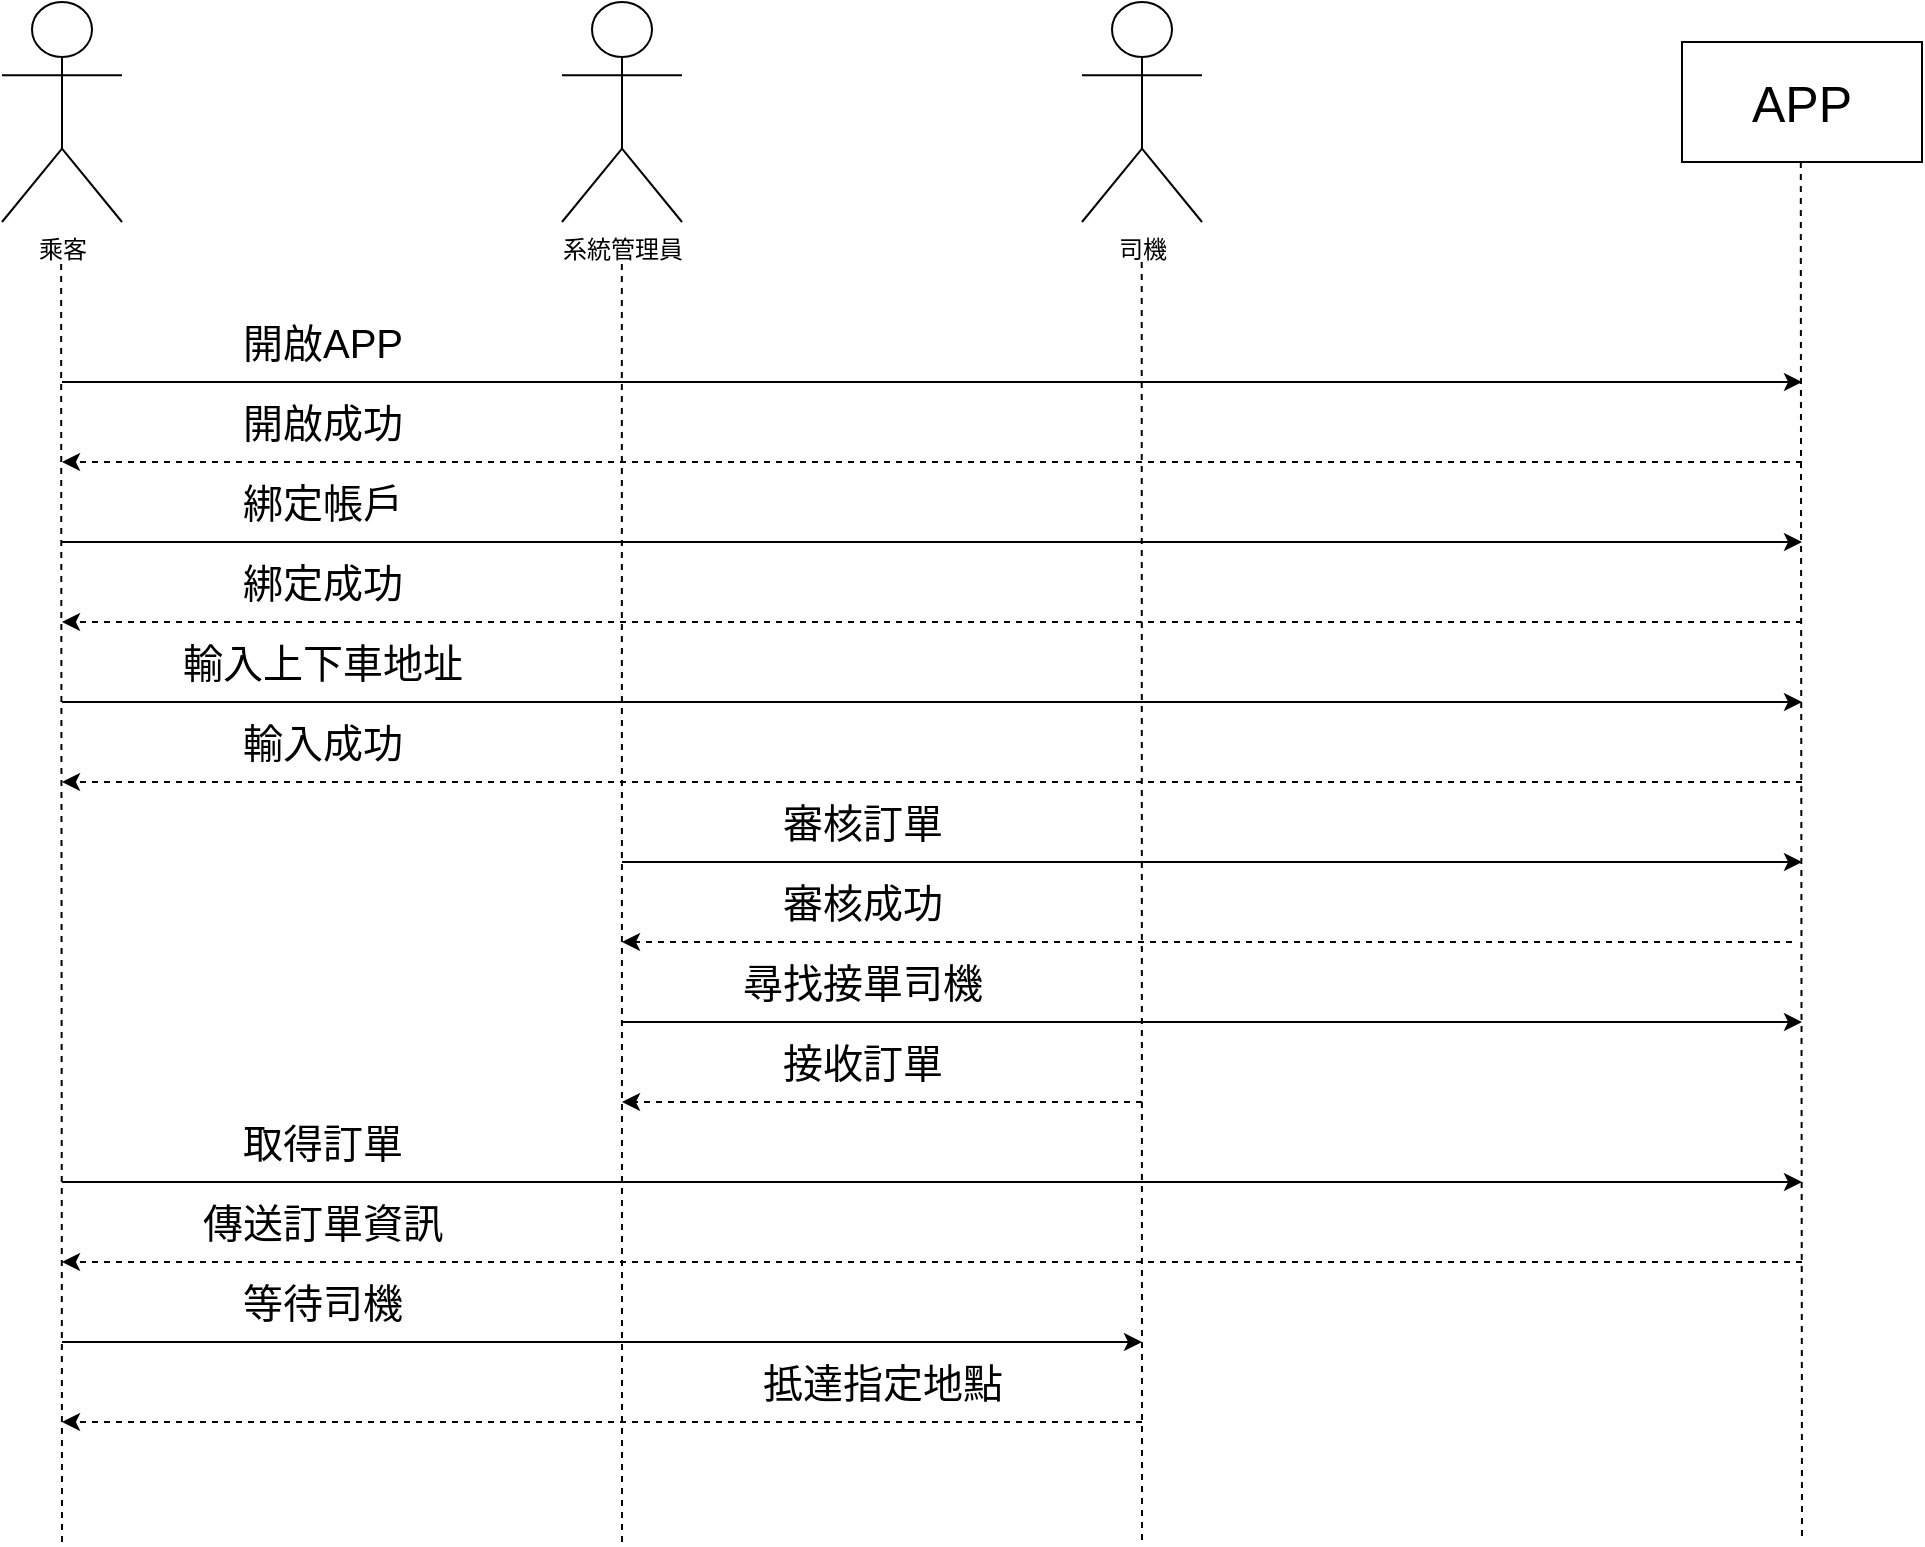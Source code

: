 <mxfile>
    <diagram id="Mip01cM4Fly_g3URmbyJ" name="第1頁">
        <mxGraphModel dx="1011" dy="509" grid="1" gridSize="10" guides="1" tooltips="1" connect="1" arrows="1" fold="1" page="0" pageScale="1" pageWidth="1169" pageHeight="827" math="0" shadow="0">
            <root>
                <mxCell id="0"/>
                <mxCell id="1" parent="0"/>
                <mxCell id="2" value="乘客" style="shape=umlActor;verticalLabelPosition=bottom;verticalAlign=top;html=1;outlineConnect=0;" parent="1" vertex="1">
                    <mxGeometry x="70" y="70" width="60" height="110" as="geometry"/>
                </mxCell>
                <mxCell id="3" value="&lt;font style=&quot;font-size: 25px;&quot;&gt;APP&lt;/font&gt;" style="rounded=0;whiteSpace=wrap;html=1;" parent="1" vertex="1">
                    <mxGeometry x="910" y="90" width="120" height="60" as="geometry"/>
                </mxCell>
                <mxCell id="10" value="" style="endArrow=classic;html=1;fontSize=25;" parent="1" edge="1">
                    <mxGeometry width="50" height="50" relative="1" as="geometry">
                        <mxPoint x="100" y="260" as="sourcePoint"/>
                        <mxPoint x="970" y="260" as="targetPoint"/>
                    </mxGeometry>
                </mxCell>
                <mxCell id="14" value="開啟APP" style="edgeLabel;html=1;align=center;verticalAlign=middle;resizable=0;points=[];fontSize=20;" parent="10" vertex="1" connectable="0">
                    <mxGeometry x="-0.73" relative="1" as="geometry">
                        <mxPoint x="12" y="-20" as="offset"/>
                    </mxGeometry>
                </mxCell>
                <mxCell id="13" value="" style="endArrow=classic;html=1;fontSize=25;dashed=1;" parent="1" edge="1">
                    <mxGeometry width="50" height="50" relative="1" as="geometry">
                        <mxPoint x="970" y="300" as="sourcePoint"/>
                        <mxPoint x="100" y="300" as="targetPoint"/>
                    </mxGeometry>
                </mxCell>
                <mxCell id="16" value="開啟成功" style="edgeLabel;html=1;align=center;verticalAlign=middle;resizable=0;points=[];fontSize=20;" parent="1" vertex="1" connectable="0">
                    <mxGeometry x="230.0" y="280" as="geometry"/>
                </mxCell>
                <mxCell id="17" value="" style="endArrow=classic;html=1;fontSize=25;" parent="1" edge="1">
                    <mxGeometry width="50" height="50" relative="1" as="geometry">
                        <mxPoint x="100" y="340" as="sourcePoint"/>
                        <mxPoint x="970" y="340" as="targetPoint"/>
                    </mxGeometry>
                </mxCell>
                <mxCell id="18" value="綁定帳戶" style="edgeLabel;html=1;align=center;verticalAlign=middle;resizable=0;points=[];fontSize=20;" parent="17" vertex="1" connectable="0">
                    <mxGeometry x="-0.73" relative="1" as="geometry">
                        <mxPoint x="12" y="-20" as="offset"/>
                    </mxGeometry>
                </mxCell>
                <mxCell id="20" value="" style="endArrow=classic;html=1;fontSize=25;dashed=1;" parent="1" edge="1">
                    <mxGeometry width="50" height="50" relative="1" as="geometry">
                        <mxPoint x="970" y="380" as="sourcePoint"/>
                        <mxPoint x="100" y="380" as="targetPoint"/>
                    </mxGeometry>
                </mxCell>
                <mxCell id="21" value="綁定成功" style="edgeLabel;html=1;align=center;verticalAlign=middle;resizable=0;points=[];fontSize=20;" parent="1" vertex="1" connectable="0">
                    <mxGeometry x="230.001" y="360" as="geometry"/>
                </mxCell>
                <mxCell id="22" value="" style="endArrow=classic;html=1;fontSize=25;" parent="1" edge="1">
                    <mxGeometry width="50" height="50" relative="1" as="geometry">
                        <mxPoint x="100" y="420" as="sourcePoint"/>
                        <mxPoint x="970" y="420" as="targetPoint"/>
                    </mxGeometry>
                </mxCell>
                <mxCell id="23" value="輸入上下車地址" style="edgeLabel;html=1;align=center;verticalAlign=middle;resizable=0;points=[];fontSize=20;" parent="22" vertex="1" connectable="0">
                    <mxGeometry x="-0.73" relative="1" as="geometry">
                        <mxPoint x="12" y="-20" as="offset"/>
                    </mxGeometry>
                </mxCell>
                <mxCell id="29" value="" style="endArrow=classic;html=1;fontSize=25;dashed=1;" parent="1" edge="1">
                    <mxGeometry width="50" height="50" relative="1" as="geometry">
                        <mxPoint x="970" y="460" as="sourcePoint"/>
                        <mxPoint x="100" y="460" as="targetPoint"/>
                    </mxGeometry>
                </mxCell>
                <mxCell id="31" value="輸入成功" style="edgeLabel;html=1;align=center;verticalAlign=middle;resizable=0;points=[];fontSize=20;" parent="1" vertex="1" connectable="0">
                    <mxGeometry x="230.001" y="440" as="geometry"/>
                </mxCell>
                <mxCell id="33" value="系統管理員" style="shape=umlActor;verticalLabelPosition=bottom;verticalAlign=top;html=1;outlineConnect=0;" parent="1" vertex="1">
                    <mxGeometry x="350" y="70" width="60" height="110" as="geometry"/>
                </mxCell>
                <mxCell id="39" value="" style="endArrow=classic;html=1;fontSize=25;dashed=1;" parent="1" edge="1">
                    <mxGeometry width="50" height="50" relative="1" as="geometry">
                        <mxPoint x="965" y="540" as="sourcePoint"/>
                        <mxPoint x="380" y="540" as="targetPoint"/>
                    </mxGeometry>
                </mxCell>
                <mxCell id="46" value="司機" style="shape=umlActor;verticalLabelPosition=bottom;verticalAlign=top;html=1;outlineConnect=0;" parent="1" vertex="1">
                    <mxGeometry x="610" y="70" width="60" height="110" as="geometry"/>
                </mxCell>
                <mxCell id="36" value="" style="endArrow=classic;html=1;fontSize=25;fontStyle=1" parent="1" edge="1">
                    <mxGeometry width="50" height="50" relative="1" as="geometry">
                        <mxPoint x="380" y="500" as="sourcePoint"/>
                        <mxPoint x="970" y="500" as="targetPoint"/>
                    </mxGeometry>
                </mxCell>
                <mxCell id="47" value="審核成功" style="edgeLabel;html=1;align=center;verticalAlign=middle;resizable=0;points=[];fontSize=20;" parent="1" vertex="1" connectable="0">
                    <mxGeometry x="500.001" y="520" as="geometry"/>
                </mxCell>
                <mxCell id="48" value="審核訂單" style="edgeLabel;html=1;align=center;verticalAlign=middle;resizable=0;points=[];fontSize=20;" parent="1" vertex="1" connectable="0">
                    <mxGeometry x="500.001" y="480" as="geometry"/>
                </mxCell>
                <mxCell id="49" value="" style="endArrow=classic;html=1;fontSize=25;fontStyle=1" parent="1" edge="1">
                    <mxGeometry width="50" height="50" relative="1" as="geometry">
                        <mxPoint x="380" y="580" as="sourcePoint"/>
                        <mxPoint x="970" y="580" as="targetPoint"/>
                    </mxGeometry>
                </mxCell>
                <mxCell id="50" value="尋找接單司機" style="edgeLabel;html=1;align=center;verticalAlign=middle;resizable=0;points=[];fontSize=20;" parent="1" vertex="1" connectable="0">
                    <mxGeometry x="500.001" y="560" as="geometry"/>
                </mxCell>
                <mxCell id="51" value="" style="endArrow=classic;html=1;fontSize=25;dashed=1;" parent="1" edge="1">
                    <mxGeometry width="50" height="50" relative="1" as="geometry">
                        <mxPoint x="640" y="620" as="sourcePoint"/>
                        <mxPoint x="380" y="620" as="targetPoint"/>
                    </mxGeometry>
                </mxCell>
                <mxCell id="53" value="接收訂單" style="edgeLabel;html=1;align=center;verticalAlign=middle;resizable=0;points=[];fontSize=20;" parent="1" vertex="1" connectable="0">
                    <mxGeometry x="500.001" y="600" as="geometry"/>
                </mxCell>
                <mxCell id="54" value="" style="endArrow=classic;html=1;fontSize=25;" parent="1" edge="1">
                    <mxGeometry width="50" height="50" relative="1" as="geometry">
                        <mxPoint x="100" y="660" as="sourcePoint"/>
                        <mxPoint x="970" y="660" as="targetPoint"/>
                    </mxGeometry>
                </mxCell>
                <mxCell id="55" value="取得訂單" style="edgeLabel;html=1;align=center;verticalAlign=middle;resizable=0;points=[];fontSize=20;" parent="54" vertex="1" connectable="0">
                    <mxGeometry x="-0.73" relative="1" as="geometry">
                        <mxPoint x="12" y="-20" as="offset"/>
                    </mxGeometry>
                </mxCell>
                <mxCell id="56" value="" style="endArrow=classic;html=1;fontSize=25;dashed=1;" parent="1" edge="1">
                    <mxGeometry width="50" height="50" relative="1" as="geometry">
                        <mxPoint x="970" y="700" as="sourcePoint"/>
                        <mxPoint x="100" y="700" as="targetPoint"/>
                    </mxGeometry>
                </mxCell>
                <mxCell id="57" value="傳送訂單資訊" style="edgeLabel;html=1;align=center;verticalAlign=middle;resizable=0;points=[];fontSize=20;" parent="1" vertex="1" connectable="0">
                    <mxGeometry x="230.0" y="680" as="geometry"/>
                </mxCell>
                <mxCell id="59" value="" style="endArrow=classic;html=1;fontSize=25;" parent="1" edge="1">
                    <mxGeometry width="50" height="50" relative="1" as="geometry">
                        <mxPoint x="100" y="740" as="sourcePoint"/>
                        <mxPoint x="640" y="740" as="targetPoint"/>
                    </mxGeometry>
                </mxCell>
                <mxCell id="60" value="等待司機" style="edgeLabel;html=1;align=center;verticalAlign=middle;resizable=0;points=[];fontSize=20;" parent="59" vertex="1" connectable="0">
                    <mxGeometry x="-0.73" relative="1" as="geometry">
                        <mxPoint x="57" y="-20" as="offset"/>
                    </mxGeometry>
                </mxCell>
                <mxCell id="61" value="" style="endArrow=classic;html=1;fontSize=25;dashed=1;" parent="1" edge="1">
                    <mxGeometry width="50" height="50" relative="1" as="geometry">
                        <mxPoint x="640" y="780" as="sourcePoint"/>
                        <mxPoint x="100" y="780" as="targetPoint"/>
                    </mxGeometry>
                </mxCell>
                <mxCell id="62" value="抵達指定地點" style="edgeLabel;html=1;align=center;verticalAlign=middle;resizable=0;points=[];fontSize=20;" parent="1" vertex="1" connectable="0">
                    <mxGeometry x="510.003" y="760" as="geometry"/>
                </mxCell>
                <mxCell id="63" style="edgeStyle=none;html=1;fontSize=25;endArrow=none;endFill=0;dashed=1;" parent="1" edge="1">
                    <mxGeometry relative="1" as="geometry">
                        <mxPoint x="640" y="840" as="targetPoint"/>
                        <mxPoint x="639.86" y="200" as="sourcePoint"/>
                        <Array as="points">
                            <mxPoint x="639.86" y="250"/>
                        </Array>
                    </mxGeometry>
                </mxCell>
                <mxCell id="64" style="edgeStyle=none;html=1;fontSize=25;endArrow=none;endFill=0;dashed=1;" parent="1" edge="1">
                    <mxGeometry relative="1" as="geometry">
                        <mxPoint x="380" y="840" as="targetPoint"/>
                        <mxPoint x="379.92" y="201" as="sourcePoint"/>
                        <Array as="points">
                            <mxPoint x="379.92" y="251"/>
                        </Array>
                    </mxGeometry>
                </mxCell>
                <mxCell id="65" style="edgeStyle=none;html=1;fontSize=25;endArrow=none;endFill=0;dashed=1;" parent="1" edge="1">
                    <mxGeometry relative="1" as="geometry">
                        <mxPoint x="100" y="840" as="targetPoint"/>
                        <mxPoint x="99.58" y="201" as="sourcePoint"/>
                        <Array as="points">
                            <mxPoint x="99.58" y="251"/>
                        </Array>
                    </mxGeometry>
                </mxCell>
                <mxCell id="66" style="edgeStyle=none;html=1;fontSize=25;endArrow=none;endFill=0;dashed=1;" parent="1" edge="1">
                    <mxGeometry relative="1" as="geometry">
                        <mxPoint x="970" y="840" as="targetPoint"/>
                        <mxPoint x="969.41" y="150" as="sourcePoint"/>
                        <Array as="points">
                            <mxPoint x="969.41" y="200"/>
                        </Array>
                    </mxGeometry>
                </mxCell>
            </root>
        </mxGraphModel>
    </diagram>
</mxfile>